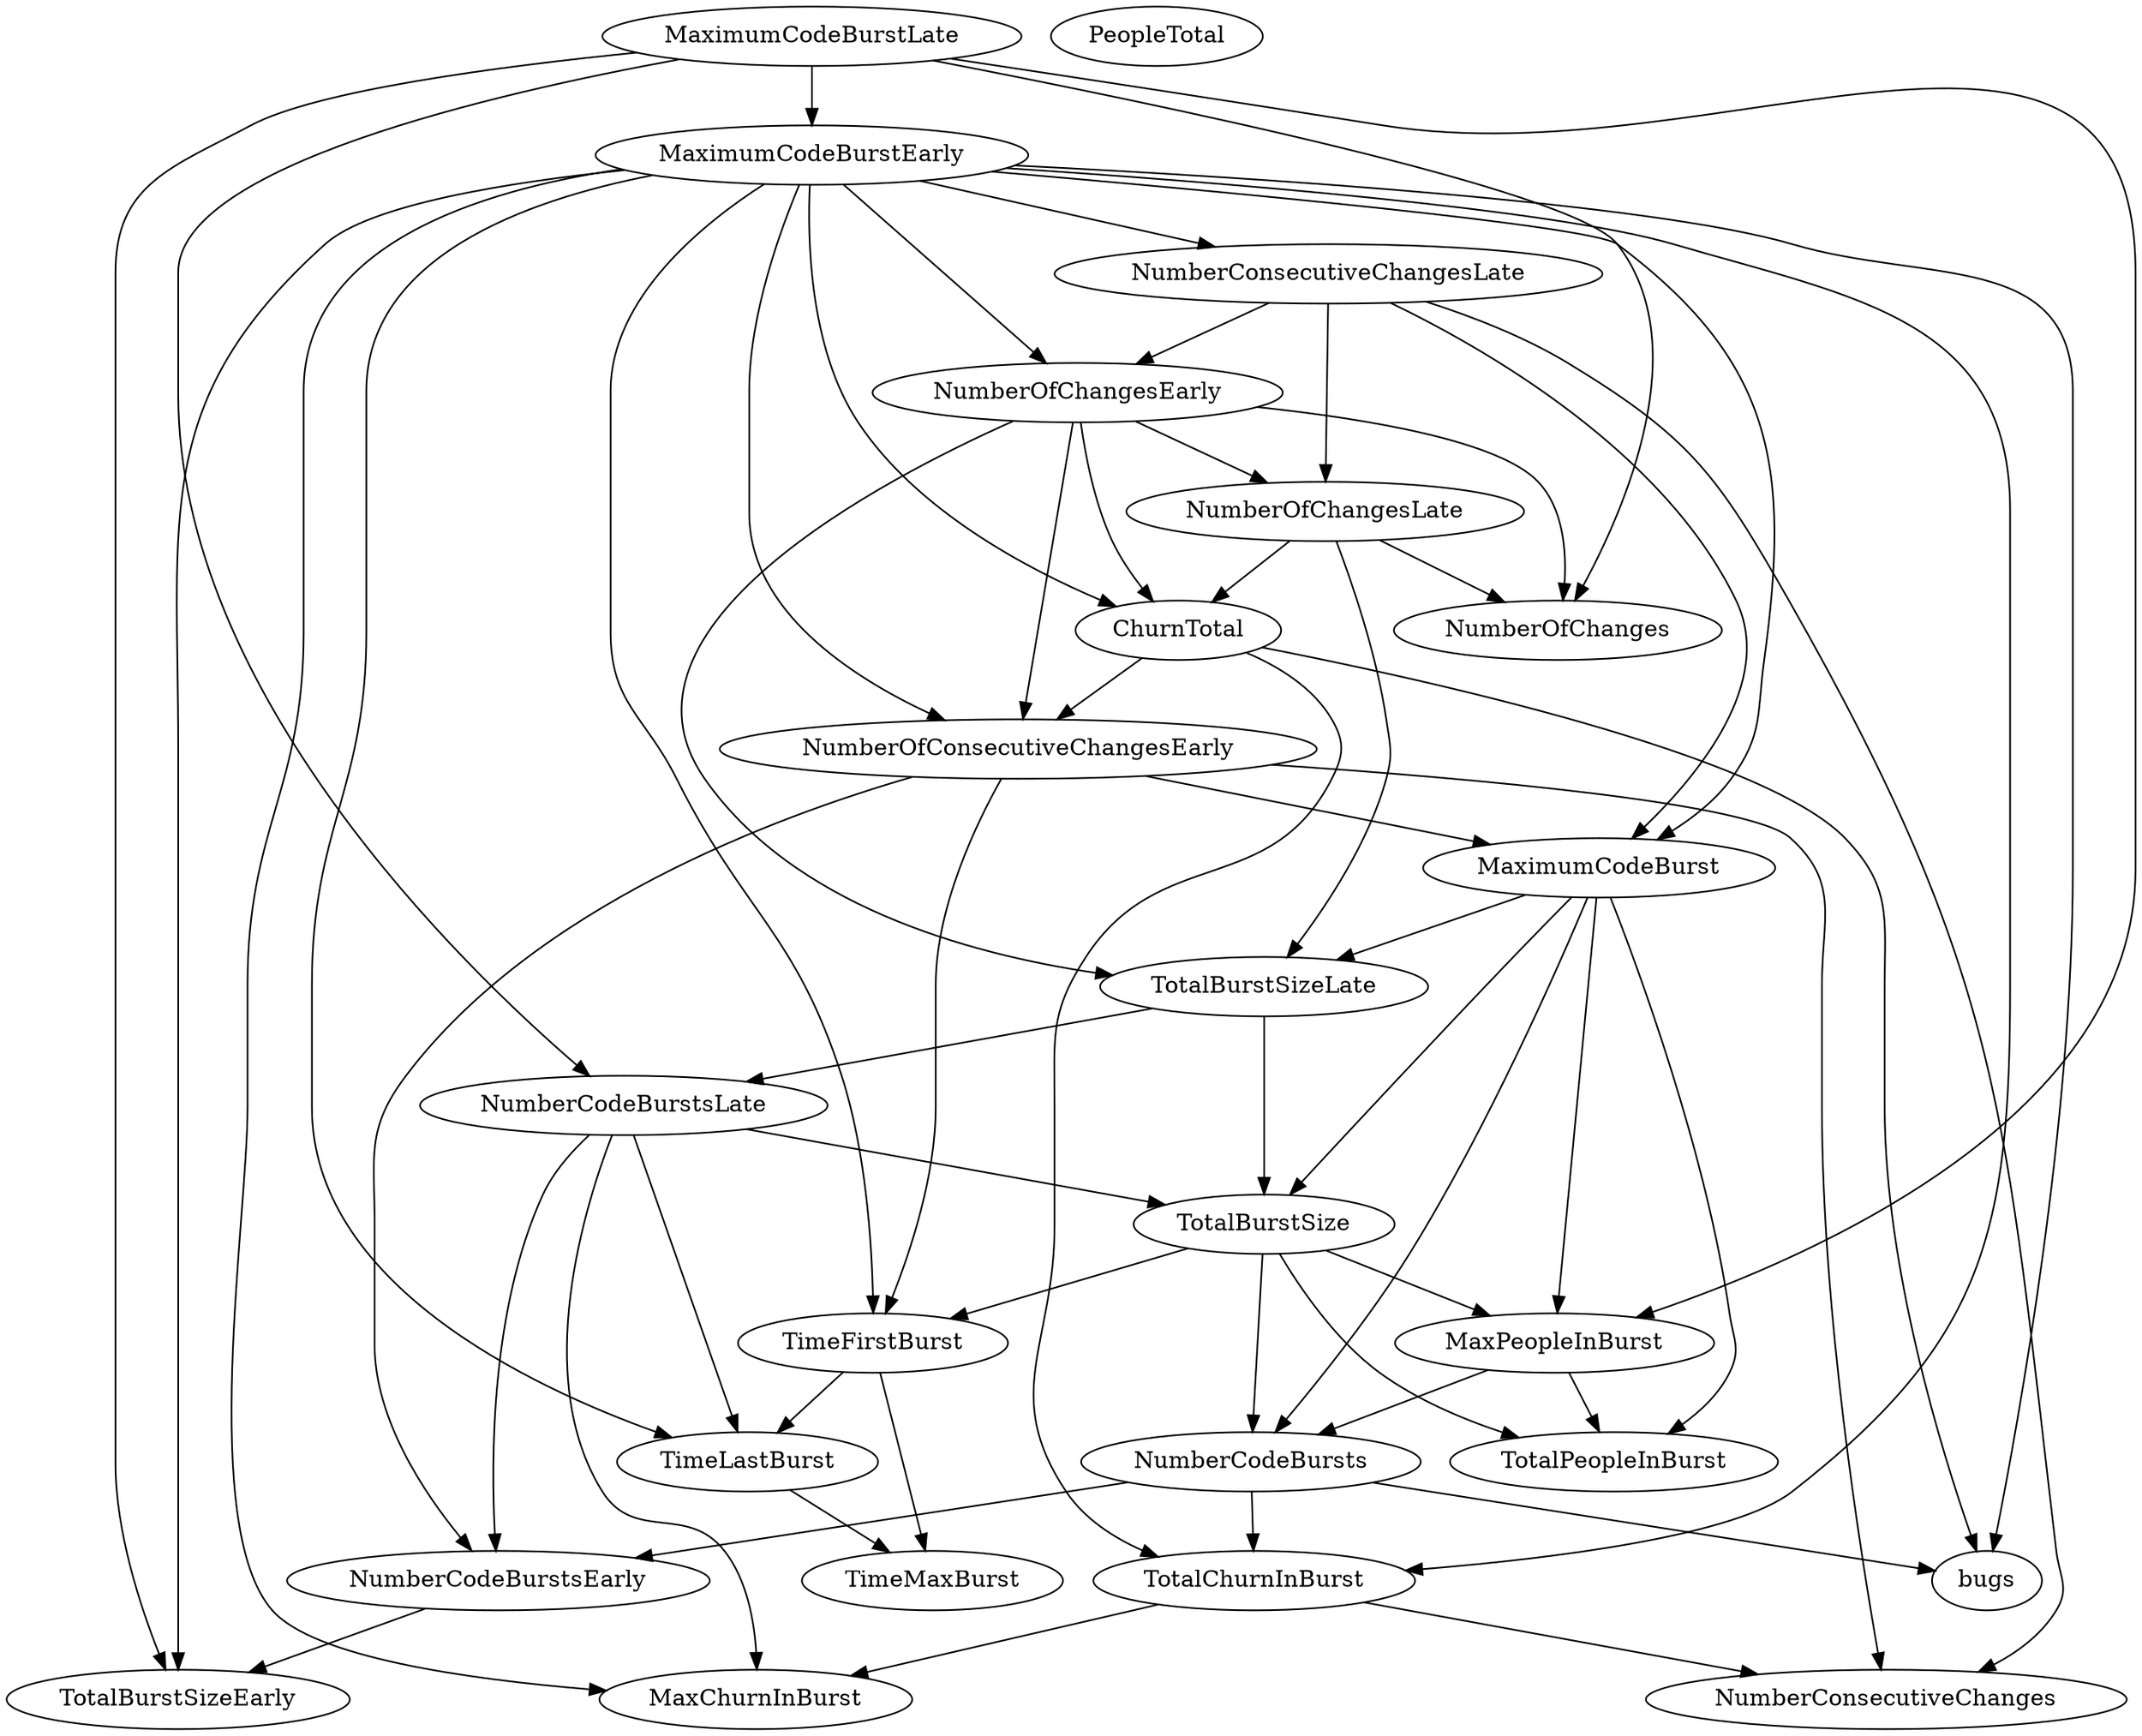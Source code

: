 digraph {
   TotalPeopleInBurst;
   MaximumCodeBurstLate;
   NumberOfChanges;
   MaxPeopleInBurst;
   TotalBurstSizeLate;
   NumberCodeBurstsLate;
   NumberOfChangesLate;
   NumberOfChangesEarly;
   MaxChurnInBurst;
   MaximumCodeBurstEarly;
   NumberCodeBurstsEarly;
   TimeFirstBurst;
   TotalChurnInBurst;
   ChurnTotal;
   MaximumCodeBurst;
   NumberOfConsecutiveChangesEarly;
   NumberConsecutiveChangesLate;
   TotalBurstSizeEarly;
   TotalBurstSize;
   TimeMaxBurst;
   NumberConsecutiveChanges;
   TimeLastBurst;
   NumberCodeBursts;
   PeopleTotal;
   bugs;
   MaximumCodeBurstLate -> NumberOfChanges;
   MaximumCodeBurstLate -> MaxPeopleInBurst;
   MaximumCodeBurstLate -> NumberCodeBurstsLate;
   MaximumCodeBurstLate -> MaximumCodeBurstEarly;
   MaximumCodeBurstLate -> TotalBurstSizeEarly;
   MaxPeopleInBurst -> TotalPeopleInBurst;
   MaxPeopleInBurst -> NumberCodeBursts;
   TotalBurstSizeLate -> NumberCodeBurstsLate;
   TotalBurstSizeLate -> TotalBurstSize;
   NumberCodeBurstsLate -> MaxChurnInBurst;
   NumberCodeBurstsLate -> NumberCodeBurstsEarly;
   NumberCodeBurstsLate -> TotalBurstSize;
   NumberCodeBurstsLate -> TimeLastBurst;
   NumberOfChangesLate -> NumberOfChanges;
   NumberOfChangesLate -> TotalBurstSizeLate;
   NumberOfChangesLate -> ChurnTotal;
   NumberOfChangesEarly -> NumberOfChanges;
   NumberOfChangesEarly -> TotalBurstSizeLate;
   NumberOfChangesEarly -> NumberOfChangesLate;
   NumberOfChangesEarly -> ChurnTotal;
   NumberOfChangesEarly -> NumberOfConsecutiveChangesEarly;
   MaximumCodeBurstEarly -> NumberOfChangesEarly;
   MaximumCodeBurstEarly -> MaxChurnInBurst;
   MaximumCodeBurstEarly -> TimeFirstBurst;
   MaximumCodeBurstEarly -> TotalChurnInBurst;
   MaximumCodeBurstEarly -> ChurnTotal;
   MaximumCodeBurstEarly -> MaximumCodeBurst;
   MaximumCodeBurstEarly -> NumberOfConsecutiveChangesEarly;
   MaximumCodeBurstEarly -> NumberConsecutiveChangesLate;
   MaximumCodeBurstEarly -> TotalBurstSizeEarly;
   MaximumCodeBurstEarly -> TimeLastBurst;
   MaximumCodeBurstEarly -> bugs;
   NumberCodeBurstsEarly -> TotalBurstSizeEarly;
   TimeFirstBurst -> TimeMaxBurst;
   TimeFirstBurst -> TimeLastBurst;
   TotalChurnInBurst -> MaxChurnInBurst;
   TotalChurnInBurst -> NumberConsecutiveChanges;
   ChurnTotal -> TotalChurnInBurst;
   ChurnTotal -> NumberOfConsecutiveChangesEarly;
   ChurnTotal -> bugs;
   MaximumCodeBurst -> TotalPeopleInBurst;
   MaximumCodeBurst -> MaxPeopleInBurst;
   MaximumCodeBurst -> TotalBurstSizeLate;
   MaximumCodeBurst -> TotalBurstSize;
   MaximumCodeBurst -> NumberCodeBursts;
   NumberOfConsecutiveChangesEarly -> NumberCodeBurstsEarly;
   NumberOfConsecutiveChangesEarly -> TimeFirstBurst;
   NumberOfConsecutiveChangesEarly -> MaximumCodeBurst;
   NumberOfConsecutiveChangesEarly -> NumberConsecutiveChanges;
   NumberConsecutiveChangesLate -> NumberOfChangesLate;
   NumberConsecutiveChangesLate -> NumberOfChangesEarly;
   NumberConsecutiveChangesLate -> MaximumCodeBurst;
   NumberConsecutiveChangesLate -> NumberConsecutiveChanges;
   TotalBurstSize -> TotalPeopleInBurst;
   TotalBurstSize -> MaxPeopleInBurst;
   TotalBurstSize -> TimeFirstBurst;
   TotalBurstSize -> NumberCodeBursts;
   TimeLastBurst -> TimeMaxBurst;
   NumberCodeBursts -> NumberCodeBurstsEarly;
   NumberCodeBursts -> TotalChurnInBurst;
   NumberCodeBursts -> bugs;
}
